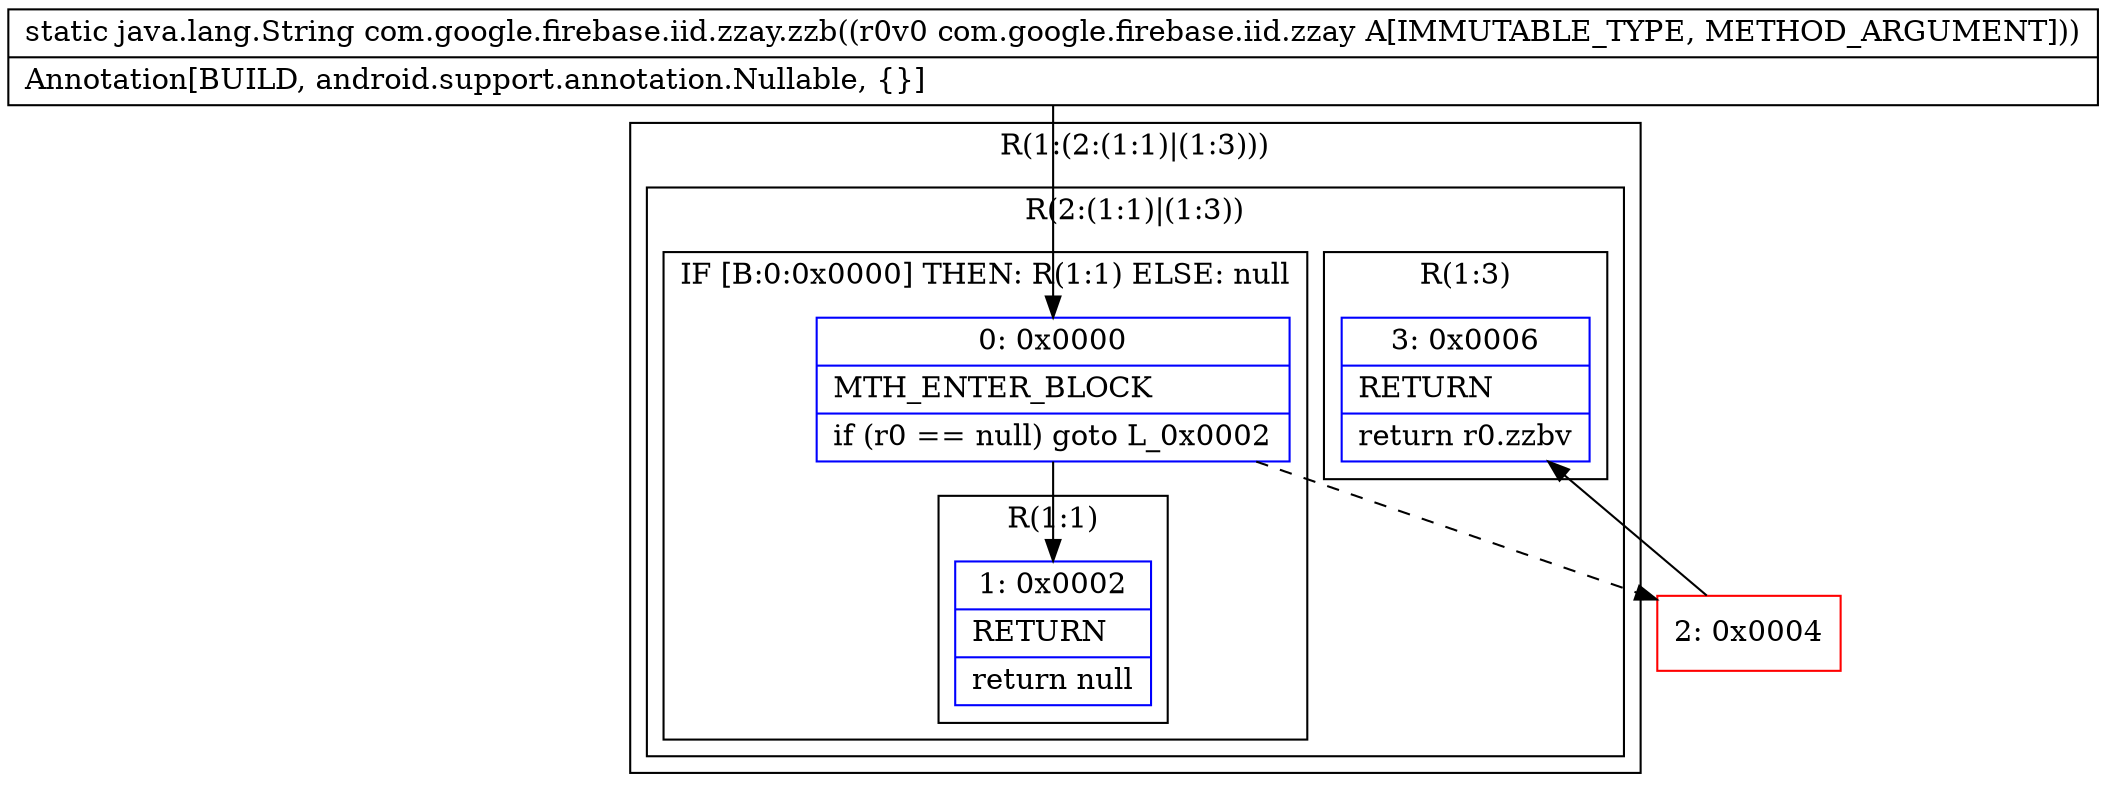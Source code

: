 digraph "CFG forcom.google.firebase.iid.zzay.zzb(Lcom\/google\/firebase\/iid\/zzay;)Ljava\/lang\/String;" {
subgraph cluster_Region_1747597370 {
label = "R(1:(2:(1:1)|(1:3)))";
node [shape=record,color=blue];
subgraph cluster_Region_778140942 {
label = "R(2:(1:1)|(1:3))";
node [shape=record,color=blue];
subgraph cluster_IfRegion_896367677 {
label = "IF [B:0:0x0000] THEN: R(1:1) ELSE: null";
node [shape=record,color=blue];
Node_0 [shape=record,label="{0\:\ 0x0000|MTH_ENTER_BLOCK\l|if (r0 == null) goto L_0x0002\l}"];
subgraph cluster_Region_575862569 {
label = "R(1:1)";
node [shape=record,color=blue];
Node_1 [shape=record,label="{1\:\ 0x0002|RETURN\l|return null\l}"];
}
}
subgraph cluster_Region_453042353 {
label = "R(1:3)";
node [shape=record,color=blue];
Node_3 [shape=record,label="{3\:\ 0x0006|RETURN\l|return r0.zzbv\l}"];
}
}
}
Node_2 [shape=record,color=red,label="{2\:\ 0x0004}"];
MethodNode[shape=record,label="{static java.lang.String com.google.firebase.iid.zzay.zzb((r0v0 com.google.firebase.iid.zzay A[IMMUTABLE_TYPE, METHOD_ARGUMENT]))  | Annotation[BUILD, android.support.annotation.Nullable, \{\}]\l}"];
MethodNode -> Node_0;
Node_0 -> Node_1;
Node_0 -> Node_2[style=dashed];
Node_2 -> Node_3;
}

